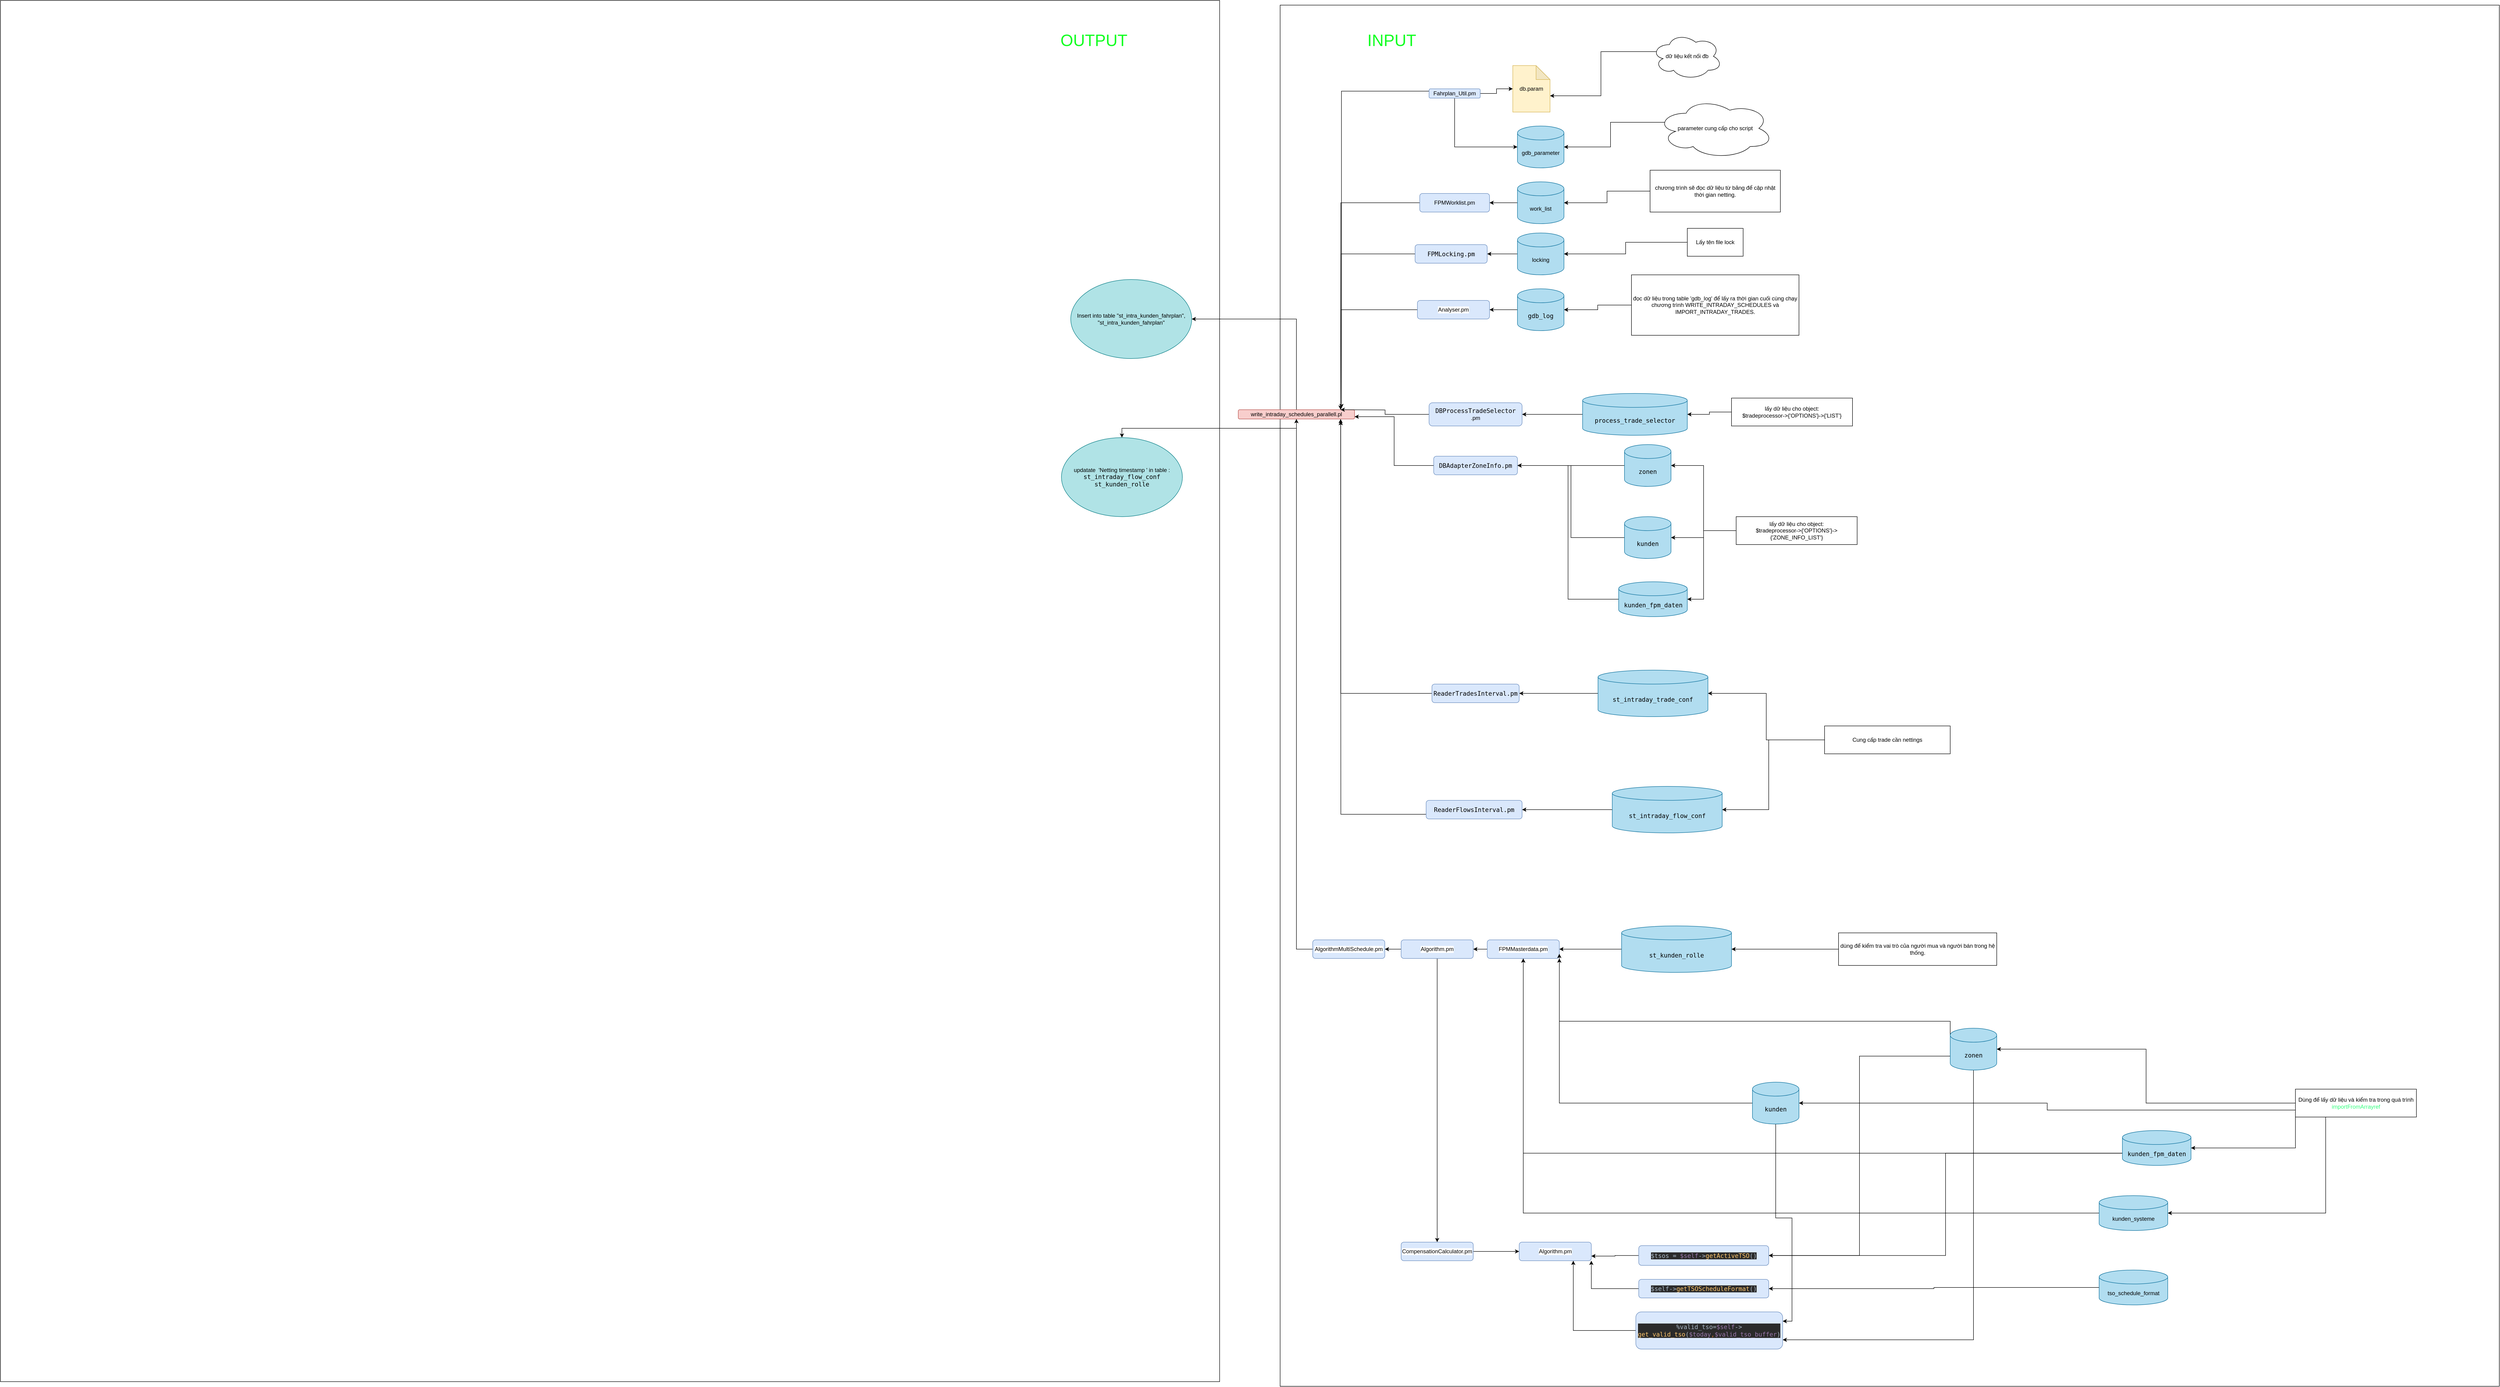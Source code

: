 <mxfile version="21.6.1" type="github">
  <diagram name="Page-1" id="zQvrsa_LNWWRSQABn7Fb">
    <mxGraphModel dx="6168" dy="1492" grid="1" gridSize="10" guides="1" tooltips="1" connect="1" arrows="1" fold="1" page="1" pageScale="1" pageWidth="3300" pageHeight="4681" math="0" shadow="0">
      <root>
        <mxCell id="0" />
        <mxCell id="1" parent="0" />
        <mxCell id="_9pvVLFJd0tGa-DbQn_L-147" value="" style="rounded=0;whiteSpace=wrap;html=1;" vertex="1" parent="1">
          <mxGeometry x="-2660" width="2620" height="2970" as="geometry" />
        </mxCell>
        <mxCell id="_9pvVLFJd0tGa-DbQn_L-145" value="" style="rounded=0;whiteSpace=wrap;html=1;" vertex="1" parent="1">
          <mxGeometry x="90" y="10" width="2620" height="2970" as="geometry" />
        </mxCell>
        <mxCell id="_9pvVLFJd0tGa-DbQn_L-70" style="edgeStyle=orthogonalEdgeStyle;rounded=0;orthogonalLoop=1;jettySize=auto;html=1;exitX=0.5;exitY=1;exitDx=0;exitDy=0;" edge="1" parent="1" source="_9pvVLFJd0tGa-DbQn_L-1" target="_9pvVLFJd0tGa-DbQn_L-71">
          <mxGeometry relative="1" as="geometry">
            <mxPoint x="-120" y="960" as="targetPoint" />
          </mxGeometry>
        </mxCell>
        <mxCell id="_9pvVLFJd0tGa-DbQn_L-150" style="edgeStyle=orthogonalEdgeStyle;rounded=0;orthogonalLoop=1;jettySize=auto;html=1;exitX=0.5;exitY=0;exitDx=0;exitDy=0;entryX=1;entryY=0.5;entryDx=0;entryDy=0;" edge="1" parent="1" source="_9pvVLFJd0tGa-DbQn_L-1" target="_9pvVLFJd0tGa-DbQn_L-149">
          <mxGeometry relative="1" as="geometry" />
        </mxCell>
        <mxCell id="_9pvVLFJd0tGa-DbQn_L-1" value="write_intraday_schedules_parallell.pl&lt;style type=&quot;text/css&quot;&gt;p, li { white-space: pre-wrap; }&lt;/style&gt;" style="rounded=1;whiteSpace=wrap;html=1;align=center;verticalAlign=middle;labelBackgroundColor=none;labelBorderColor=none;fillColor=#f8cecc;strokeColor=#b85450;" vertex="1" parent="1">
          <mxGeometry y="880" width="250" height="20" as="geometry" />
        </mxCell>
        <mxCell id="_9pvVLFJd0tGa-DbQn_L-6" style="edgeStyle=orthogonalEdgeStyle;rounded=0;orthogonalLoop=1;jettySize=auto;html=1;exitX=1;exitY=0.5;exitDx=0;exitDy=0;entryX=0;entryY=0.5;entryDx=0;entryDy=0;entryPerimeter=0;" edge="1" parent="1" source="_9pvVLFJd0tGa-DbQn_L-2" target="_9pvVLFJd0tGa-DbQn_L-5">
          <mxGeometry relative="1" as="geometry" />
        </mxCell>
        <mxCell id="_9pvVLFJd0tGa-DbQn_L-8" style="edgeStyle=orthogonalEdgeStyle;rounded=0;orthogonalLoop=1;jettySize=auto;html=1;exitX=0.5;exitY=1;exitDx=0;exitDy=0;entryX=0;entryY=0.5;entryDx=0;entryDy=0;entryPerimeter=0;" edge="1" parent="1" source="_9pvVLFJd0tGa-DbQn_L-2" target="_9pvVLFJd0tGa-DbQn_L-7">
          <mxGeometry relative="1" as="geometry" />
        </mxCell>
        <mxCell id="_9pvVLFJd0tGa-DbQn_L-51" style="edgeStyle=orthogonalEdgeStyle;rounded=0;orthogonalLoop=1;jettySize=auto;html=1;exitX=0;exitY=0.25;exitDx=0;exitDy=0;entryX=0.887;entryY=-0.169;entryDx=0;entryDy=0;entryPerimeter=0;" edge="1" parent="1" source="_9pvVLFJd0tGa-DbQn_L-2" target="_9pvVLFJd0tGa-DbQn_L-1">
          <mxGeometry relative="1" as="geometry" />
        </mxCell>
        <mxCell id="_9pvVLFJd0tGa-DbQn_L-2" value="Fahrplan_Util.pm&lt;style type=&quot;text/css&quot;&gt;p, li { white-space: pre-wrap; }&lt;/style&gt;" style="rounded=1;whiteSpace=wrap;html=1;fillColor=#dae8fc;strokeColor=#6c8ebf;" vertex="1" parent="1">
          <mxGeometry x="410" y="190" width="110" height="20" as="geometry" />
        </mxCell>
        <mxCell id="_9pvVLFJd0tGa-DbQn_L-5" value="db.param" style="shape=note;whiteSpace=wrap;html=1;backgroundOutline=1;darkOpacity=0.05;fillColor=#fff2cc;strokeColor=#d6b656;" vertex="1" parent="1">
          <mxGeometry x="590" y="140" width="80" height="100" as="geometry" />
        </mxCell>
        <mxCell id="_9pvVLFJd0tGa-DbQn_L-7" value="gdb_parameter" style="shape=cylinder3;whiteSpace=wrap;html=1;boundedLbl=1;backgroundOutline=1;size=15;fillColor=#b1ddf0;strokeColor=#10739e;" vertex="1" parent="1">
          <mxGeometry x="600" y="270" width="100" height="90" as="geometry" />
        </mxCell>
        <mxCell id="_9pvVLFJd0tGa-DbQn_L-52" style="edgeStyle=orthogonalEdgeStyle;rounded=0;orthogonalLoop=1;jettySize=auto;html=1;exitX=0;exitY=0.5;exitDx=0;exitDy=0;" edge="1" parent="1" source="_9pvVLFJd0tGa-DbQn_L-9">
          <mxGeometry relative="1" as="geometry">
            <mxPoint x="220" y="880" as="targetPoint" />
          </mxGeometry>
        </mxCell>
        <mxCell id="_9pvVLFJd0tGa-DbQn_L-9" value="FPMWorklist.pm&lt;style type=&quot;text/css&quot;&gt;p, li { white-space: pre-wrap; }&lt;/style&gt;" style="rounded=1;whiteSpace=wrap;html=1;fillColor=#dae8fc;strokeColor=#6c8ebf;" vertex="1" parent="1">
          <mxGeometry x="390" y="415" width="150" height="40" as="geometry" />
        </mxCell>
        <mxCell id="_9pvVLFJd0tGa-DbQn_L-60" style="edgeStyle=orthogonalEdgeStyle;rounded=0;orthogonalLoop=1;jettySize=auto;html=1;exitX=0;exitY=0.5;exitDx=0;exitDy=0;exitPerimeter=0;entryX=1;entryY=0.5;entryDx=0;entryDy=0;" edge="1" parent="1" source="_9pvVLFJd0tGa-DbQn_L-10" target="_9pvVLFJd0tGa-DbQn_L-9">
          <mxGeometry relative="1" as="geometry" />
        </mxCell>
        <mxCell id="_9pvVLFJd0tGa-DbQn_L-10" value="work_list" style="shape=cylinder3;whiteSpace=wrap;html=1;boundedLbl=1;backgroundOutline=1;size=15;fillColor=#b1ddf0;strokeColor=#10739e;" vertex="1" parent="1">
          <mxGeometry x="600" y="390" width="100" height="90" as="geometry" />
        </mxCell>
        <mxCell id="_9pvVLFJd0tGa-DbQn_L-53" style="edgeStyle=orthogonalEdgeStyle;rounded=0;orthogonalLoop=1;jettySize=auto;html=1;exitX=0;exitY=0.5;exitDx=0;exitDy=0;" edge="1" parent="1" source="_9pvVLFJd0tGa-DbQn_L-13">
          <mxGeometry relative="1" as="geometry">
            <mxPoint x="220" y="880" as="targetPoint" />
          </mxGeometry>
        </mxCell>
        <mxCell id="_9pvVLFJd0tGa-DbQn_L-13" value="&lt;div style=&quot;font-family: &amp;quot;JetBrains Mono&amp;quot;, monospace; font-size: 9.8pt;&quot;&gt;FPMLocking.pm&lt;/div&gt;" style="rounded=1;whiteSpace=wrap;html=1;fillColor=#dae8fc;strokeColor=#6c8ebf;fontColor=default;labelBackgroundColor=none;" vertex="1" parent="1">
          <mxGeometry x="380" y="525" width="155" height="40" as="geometry" />
        </mxCell>
        <mxCell id="_9pvVLFJd0tGa-DbQn_L-61" style="edgeStyle=orthogonalEdgeStyle;rounded=0;orthogonalLoop=1;jettySize=auto;html=1;exitX=0;exitY=0.5;exitDx=0;exitDy=0;exitPerimeter=0;entryX=1;entryY=0.5;entryDx=0;entryDy=0;" edge="1" parent="1" source="_9pvVLFJd0tGa-DbQn_L-14" target="_9pvVLFJd0tGa-DbQn_L-13">
          <mxGeometry relative="1" as="geometry" />
        </mxCell>
        <mxCell id="_9pvVLFJd0tGa-DbQn_L-14" value="locking" style="shape=cylinder3;whiteSpace=wrap;html=1;boundedLbl=1;backgroundOutline=1;size=15;fillColor=#b1ddf0;strokeColor=#10739e;" vertex="1" parent="1">
          <mxGeometry x="600" y="500" width="100" height="90" as="geometry" />
        </mxCell>
        <mxCell id="_9pvVLFJd0tGa-DbQn_L-54" style="edgeStyle=orthogonalEdgeStyle;rounded=0;orthogonalLoop=1;jettySize=auto;html=1;exitX=0;exitY=0.5;exitDx=0;exitDy=0;" edge="1" parent="1" source="_9pvVLFJd0tGa-DbQn_L-17">
          <mxGeometry relative="1" as="geometry">
            <mxPoint x="220" y="880" as="targetPoint" />
          </mxGeometry>
        </mxCell>
        <mxCell id="_9pvVLFJd0tGa-DbQn_L-17" value="Analyser.pm" style="rounded=1;whiteSpace=wrap;html=1;fillColor=#dae8fc;strokeColor=#6c8ebf;fontColor=default;labelBackgroundColor=default;" vertex="1" parent="1">
          <mxGeometry x="385" y="645" width="155" height="40" as="geometry" />
        </mxCell>
        <mxCell id="_9pvVLFJd0tGa-DbQn_L-62" style="edgeStyle=orthogonalEdgeStyle;rounded=0;orthogonalLoop=1;jettySize=auto;html=1;exitX=0;exitY=0.5;exitDx=0;exitDy=0;exitPerimeter=0;entryX=1;entryY=0.5;entryDx=0;entryDy=0;" edge="1" parent="1" source="_9pvVLFJd0tGa-DbQn_L-18" target="_9pvVLFJd0tGa-DbQn_L-17">
          <mxGeometry relative="1" as="geometry" />
        </mxCell>
        <mxCell id="_9pvVLFJd0tGa-DbQn_L-18" value="&lt;div style=&quot;font-family: &amp;quot;JetBrains Mono&amp;quot;, monospace; font-size: 9.8pt;&quot;&gt;gdb_log&lt;/div&gt;" style="shape=cylinder3;whiteSpace=wrap;html=1;boundedLbl=1;backgroundOutline=1;size=15;fillColor=#b1ddf0;strokeColor=#10739e;labelBackgroundColor=none;fontColor=default;" vertex="1" parent="1">
          <mxGeometry x="600" y="620" width="100" height="90" as="geometry" />
        </mxCell>
        <mxCell id="_9pvVLFJd0tGa-DbQn_L-55" style="edgeStyle=orthogonalEdgeStyle;rounded=0;orthogonalLoop=1;jettySize=auto;html=1;exitX=0;exitY=0.5;exitDx=0;exitDy=0;" edge="1" parent="1" source="_9pvVLFJd0tGa-DbQn_L-21">
          <mxGeometry relative="1" as="geometry">
            <mxPoint x="220" y="880" as="targetPoint" />
          </mxGeometry>
        </mxCell>
        <mxCell id="_9pvVLFJd0tGa-DbQn_L-21" value="&lt;div style=&quot;font-family: &amp;quot;JetBrains Mono&amp;quot;, monospace; font-size: 9.8pt;&quot;&gt;DBProcessTradeSelector&lt;/div&gt;.pm" style="rounded=1;whiteSpace=wrap;html=1;fillColor=#dae8fc;strokeColor=#6c8ebf;fontColor=default;labelBackgroundColor=none;" vertex="1" parent="1">
          <mxGeometry x="410" y="865" width="200" height="50" as="geometry" />
        </mxCell>
        <mxCell id="_9pvVLFJd0tGa-DbQn_L-56" style="edgeStyle=orthogonalEdgeStyle;rounded=0;orthogonalLoop=1;jettySize=auto;html=1;exitX=0;exitY=0.5;exitDx=0;exitDy=0;entryX=1;entryY=0.75;entryDx=0;entryDy=0;" edge="1" parent="1" source="_9pvVLFJd0tGa-DbQn_L-22" target="_9pvVLFJd0tGa-DbQn_L-1">
          <mxGeometry relative="1" as="geometry" />
        </mxCell>
        <mxCell id="_9pvVLFJd0tGa-DbQn_L-22" value="&lt;div style=&quot;font-family: &amp;quot;JetBrains Mono&amp;quot;, monospace; font-size: 9.8pt;&quot;&gt;DBAdapterZoneInfo.pm&lt;/div&gt;" style="rounded=1;whiteSpace=wrap;html=1;fillColor=#dae8fc;strokeColor=#6c8ebf;fontColor=default;labelBackgroundColor=none;" vertex="1" parent="1">
          <mxGeometry x="420" y="980" width="180" height="40" as="geometry" />
        </mxCell>
        <mxCell id="_9pvVLFJd0tGa-DbQn_L-57" style="edgeStyle=orthogonalEdgeStyle;rounded=0;orthogonalLoop=1;jettySize=auto;html=1;exitX=0;exitY=0.5;exitDx=0;exitDy=0;entryX=0.881;entryY=1.215;entryDx=0;entryDy=0;entryPerimeter=0;" edge="1" parent="1" source="_9pvVLFJd0tGa-DbQn_L-23" target="_9pvVLFJd0tGa-DbQn_L-1">
          <mxGeometry relative="1" as="geometry" />
        </mxCell>
        <mxCell id="_9pvVLFJd0tGa-DbQn_L-23" value="&lt;div style=&quot;font-family: &amp;quot;JetBrains Mono&amp;quot;, monospace; font-size: 9.8pt;&quot;&gt;ReaderTradesInterval.pm&lt;/div&gt;" style="rounded=1;whiteSpace=wrap;html=1;fillColor=#dae8fc;strokeColor=#6c8ebf;fontColor=default;labelBackgroundColor=none;" vertex="1" parent="1">
          <mxGeometry x="416.25" y="1470" width="187.5" height="40" as="geometry" />
        </mxCell>
        <mxCell id="_9pvVLFJd0tGa-DbQn_L-114" style="edgeStyle=orthogonalEdgeStyle;rounded=0;orthogonalLoop=1;jettySize=auto;html=1;exitX=0;exitY=0.5;exitDx=0;exitDy=0;entryX=1;entryY=0.5;entryDx=0;entryDy=0;" edge="1" parent="1" source="_9pvVLFJd0tGa-DbQn_L-24" target="_9pvVLFJd0tGa-DbQn_L-112">
          <mxGeometry relative="1" as="geometry" />
        </mxCell>
        <mxCell id="_9pvVLFJd0tGa-DbQn_L-24" value="FPMMasterdata.pm" style="rounded=1;whiteSpace=wrap;html=1;fillColor=#dae8fc;strokeColor=#6c8ebf;fontColor=default;labelBackgroundColor=default;" vertex="1" parent="1">
          <mxGeometry x="535" y="2020" width="155" height="40" as="geometry" />
        </mxCell>
        <mxCell id="_9pvVLFJd0tGa-DbQn_L-63" style="edgeStyle=orthogonalEdgeStyle;rounded=0;orthogonalLoop=1;jettySize=auto;html=1;exitX=0;exitY=0.5;exitDx=0;exitDy=0;exitPerimeter=0;" edge="1" parent="1" source="_9pvVLFJd0tGa-DbQn_L-25" target="_9pvVLFJd0tGa-DbQn_L-21">
          <mxGeometry relative="1" as="geometry" />
        </mxCell>
        <mxCell id="_9pvVLFJd0tGa-DbQn_L-25" value="&lt;div style=&quot;font-family: &amp;quot;JetBrains Mono&amp;quot;, monospace; font-size: 9.8pt;&quot;&gt;process_trade_selector&lt;/div&gt;" style="shape=cylinder3;whiteSpace=wrap;html=1;boundedLbl=1;backgroundOutline=1;size=15;fillColor=#b1ddf0;strokeColor=#10739e;labelBackgroundColor=none;fontColor=default;" vertex="1" parent="1">
          <mxGeometry x="740" y="845" width="225" height="90" as="geometry" />
        </mxCell>
        <mxCell id="_9pvVLFJd0tGa-DbQn_L-66" style="edgeStyle=orthogonalEdgeStyle;rounded=0;orthogonalLoop=1;jettySize=auto;html=1;exitX=0;exitY=0.5;exitDx=0;exitDy=0;exitPerimeter=0;entryX=1;entryY=0.5;entryDx=0;entryDy=0;" edge="1" parent="1" source="_9pvVLFJd0tGa-DbQn_L-26" target="_9pvVLFJd0tGa-DbQn_L-22">
          <mxGeometry relative="1" as="geometry" />
        </mxCell>
        <mxCell id="_9pvVLFJd0tGa-DbQn_L-26" value="&lt;div style=&quot;font-family: &amp;quot;JetBrains Mono&amp;quot;, monospace; font-size: 9.8pt;&quot;&gt;kunden_fpm_daten&lt;/div&gt;" style="shape=cylinder3;whiteSpace=wrap;html=1;boundedLbl=1;backgroundOutline=1;size=15;fillColor=#b1ddf0;strokeColor=#10739e;labelBackgroundColor=none;fontColor=default;" vertex="1" parent="1">
          <mxGeometry x="817.5" y="1250" width="147.5" height="75" as="geometry" />
        </mxCell>
        <mxCell id="_9pvVLFJd0tGa-DbQn_L-88" style="edgeStyle=orthogonalEdgeStyle;rounded=0;orthogonalLoop=1;jettySize=auto;html=1;exitX=0;exitY=0.5;exitDx=0;exitDy=0;exitPerimeter=0;entryX=1;entryY=0.5;entryDx=0;entryDy=0;" edge="1" parent="1" source="_9pvVLFJd0tGa-DbQn_L-29" target="_9pvVLFJd0tGa-DbQn_L-22">
          <mxGeometry relative="1" as="geometry" />
        </mxCell>
        <mxCell id="_9pvVLFJd0tGa-DbQn_L-29" value="&lt;div style=&quot;font-family: &amp;quot;JetBrains Mono&amp;quot;, monospace; font-size: 9.8pt;&quot;&gt;kunden&lt;/div&gt;" style="shape=cylinder3;whiteSpace=wrap;html=1;boundedLbl=1;backgroundOutline=1;size=15;fillColor=#b1ddf0;strokeColor=#10739e;labelBackgroundColor=none;fontColor=default;" vertex="1" parent="1">
          <mxGeometry x="830" y="1110" width="100" height="90" as="geometry" />
        </mxCell>
        <mxCell id="_9pvVLFJd0tGa-DbQn_L-64" style="edgeStyle=orthogonalEdgeStyle;rounded=0;orthogonalLoop=1;jettySize=auto;html=1;exitX=0;exitY=0.5;exitDx=0;exitDy=0;exitPerimeter=0;entryX=1;entryY=0.5;entryDx=0;entryDy=0;" edge="1" parent="1" source="_9pvVLFJd0tGa-DbQn_L-30" target="_9pvVLFJd0tGa-DbQn_L-22">
          <mxGeometry relative="1" as="geometry" />
        </mxCell>
        <mxCell id="_9pvVLFJd0tGa-DbQn_L-30" value="&lt;div style=&quot;font-family: &amp;quot;JetBrains Mono&amp;quot;, monospace; font-size: 9.8pt;&quot;&gt;zonen&lt;/div&gt;" style="shape=cylinder3;whiteSpace=wrap;html=1;boundedLbl=1;backgroundOutline=1;size=15;fillColor=#b1ddf0;strokeColor=#10739e;labelBackgroundColor=none;fontColor=default;" vertex="1" parent="1">
          <mxGeometry x="830" y="955" width="100" height="90" as="geometry" />
        </mxCell>
        <mxCell id="_9pvVLFJd0tGa-DbQn_L-67" style="edgeStyle=orthogonalEdgeStyle;rounded=0;orthogonalLoop=1;jettySize=auto;html=1;exitX=0;exitY=0.5;exitDx=0;exitDy=0;exitPerimeter=0;" edge="1" parent="1" source="_9pvVLFJd0tGa-DbQn_L-36" target="_9pvVLFJd0tGa-DbQn_L-23">
          <mxGeometry relative="1" as="geometry" />
        </mxCell>
        <mxCell id="_9pvVLFJd0tGa-DbQn_L-36" value="&lt;div style=&quot;font-family: &amp;quot;JetBrains Mono&amp;quot;, monospace; font-size: 9.8pt;&quot;&gt;st_intraday_trade_conf&lt;/div&gt;" style="shape=cylinder3;whiteSpace=wrap;html=1;boundedLbl=1;backgroundOutline=1;size=15;fillColor=#b1ddf0;strokeColor=#10739e;labelBackgroundColor=none;fontColor=default;" vertex="1" parent="1">
          <mxGeometry x="773.13" y="1440" width="236.25" height="100" as="geometry" />
        </mxCell>
        <mxCell id="_9pvVLFJd0tGa-DbQn_L-58" style="edgeStyle=orthogonalEdgeStyle;rounded=0;orthogonalLoop=1;jettySize=auto;html=1;exitX=0;exitY=0.75;exitDx=0;exitDy=0;" edge="1" parent="1" source="_9pvVLFJd0tGa-DbQn_L-40">
          <mxGeometry relative="1" as="geometry">
            <mxPoint x="220" y="900" as="targetPoint" />
          </mxGeometry>
        </mxCell>
        <mxCell id="_9pvVLFJd0tGa-DbQn_L-40" value="&lt;div style=&quot;font-family: &amp;quot;JetBrains Mono&amp;quot;, monospace; font-size: 9.8pt;&quot;&gt;ReaderFlowsInterval.pm&lt;/div&gt;" style="rounded=1;whiteSpace=wrap;html=1;fillColor=#dae8fc;strokeColor=#6c8ebf;fontColor=default;labelBackgroundColor=none;" vertex="1" parent="1">
          <mxGeometry x="403.75" y="1720" width="206.25" height="40" as="geometry" />
        </mxCell>
        <mxCell id="_9pvVLFJd0tGa-DbQn_L-68" style="edgeStyle=orthogonalEdgeStyle;rounded=0;orthogonalLoop=1;jettySize=auto;html=1;exitX=0;exitY=0.5;exitDx=0;exitDy=0;exitPerimeter=0;" edge="1" parent="1" source="_9pvVLFJd0tGa-DbQn_L-41" target="_9pvVLFJd0tGa-DbQn_L-40">
          <mxGeometry relative="1" as="geometry" />
        </mxCell>
        <mxCell id="_9pvVLFJd0tGa-DbQn_L-41" value="&lt;div style=&quot;font-family: &amp;quot;JetBrains Mono&amp;quot;, monospace; font-size: 9.8pt;&quot;&gt;st_intraday_flow_conf&lt;/div&gt;" style="shape=cylinder3;whiteSpace=wrap;html=1;boundedLbl=1;backgroundOutline=1;size=15;fillColor=#b1ddf0;strokeColor=#10739e;labelBackgroundColor=none;fontColor=default;" vertex="1" parent="1">
          <mxGeometry x="803.75" y="1690" width="236.25" height="100" as="geometry" />
        </mxCell>
        <mxCell id="_9pvVLFJd0tGa-DbQn_L-69" style="edgeStyle=orthogonalEdgeStyle;rounded=0;orthogonalLoop=1;jettySize=auto;html=1;exitX=0;exitY=0.5;exitDx=0;exitDy=0;exitPerimeter=0;entryX=1;entryY=0.5;entryDx=0;entryDy=0;" edge="1" parent="1" source="_9pvVLFJd0tGa-DbQn_L-44" target="_9pvVLFJd0tGa-DbQn_L-24">
          <mxGeometry relative="1" as="geometry" />
        </mxCell>
        <mxCell id="_9pvVLFJd0tGa-DbQn_L-44" value="&lt;div style=&quot;font-family: &amp;quot;JetBrains Mono&amp;quot;, monospace; font-size: 9.8pt;&quot;&gt;st_kunden_rolle&lt;/div&gt;" style="shape=cylinder3;whiteSpace=wrap;html=1;boundedLbl=1;backgroundOutline=1;size=15;fillColor=#b1ddf0;strokeColor=#10739e;labelBackgroundColor=none;fontColor=default;" vertex="1" parent="1">
          <mxGeometry x="823.75" y="1990" width="236.25" height="100" as="geometry" />
        </mxCell>
        <mxCell id="_9pvVLFJd0tGa-DbQn_L-48" style="edgeStyle=orthogonalEdgeStyle;rounded=0;orthogonalLoop=1;jettySize=auto;html=1;exitX=0.07;exitY=0.4;exitDx=0;exitDy=0;exitPerimeter=0;entryX=0;entryY=0;entryDx=80;entryDy=65;entryPerimeter=0;" edge="1" parent="1" source="_9pvVLFJd0tGa-DbQn_L-47" target="_9pvVLFJd0tGa-DbQn_L-5">
          <mxGeometry relative="1" as="geometry" />
        </mxCell>
        <mxCell id="_9pvVLFJd0tGa-DbQn_L-47" value="dữ liệu kết nối đb" style="ellipse;shape=cloud;whiteSpace=wrap;html=1;" vertex="1" parent="1">
          <mxGeometry x="888.75" y="70" width="151.25" height="100" as="geometry" />
        </mxCell>
        <mxCell id="_9pvVLFJd0tGa-DbQn_L-50" style="edgeStyle=orthogonalEdgeStyle;rounded=0;orthogonalLoop=1;jettySize=auto;html=1;exitX=0.07;exitY=0.4;exitDx=0;exitDy=0;exitPerimeter=0;entryX=1;entryY=0.5;entryDx=0;entryDy=0;entryPerimeter=0;" edge="1" parent="1" source="_9pvVLFJd0tGa-DbQn_L-49" target="_9pvVLFJd0tGa-DbQn_L-7">
          <mxGeometry relative="1" as="geometry" />
        </mxCell>
        <mxCell id="_9pvVLFJd0tGa-DbQn_L-49" value="parameter cung cấp cho script" style="ellipse;shape=cloud;whiteSpace=wrap;html=1;" vertex="1" parent="1">
          <mxGeometry x="900" y="210" width="250" height="130" as="geometry" />
        </mxCell>
        <mxCell id="_9pvVLFJd0tGa-DbQn_L-71" value="&lt;div&gt;updatate&amp;nbsp; &#39;Netting timestamp &#39; in table :&lt;/div&gt;&lt;div&gt;&lt;div style=&quot;font-family: &amp;quot;JetBrains Mono&amp;quot;, monospace; font-size: 9.8pt;&quot;&gt;st_intraday_flow_conf&lt;/div&gt;&lt;div style=&quot;font-family: &amp;quot;JetBrains Mono&amp;quot;, monospace; font-size: 9.8pt;&quot;&gt;&lt;div style=&quot;font-family: &amp;quot;JetBrains Mono&amp;quot;, monospace; font-size: 9.8pt;&quot;&gt;st_kunden_rolle&lt;/div&gt;&lt;/div&gt;&lt;/div&gt;" style="ellipse;whiteSpace=wrap;html=1;fillColor=#b0e3e6;strokeColor=#0e8088;" vertex="1" parent="1">
          <mxGeometry x="-380" y="940" width="260" height="170" as="geometry" />
        </mxCell>
        <mxCell id="_9pvVLFJd0tGa-DbQn_L-75" value="INPUT" style="text;html=1;strokeColor=none;fillColor=none;align=center;verticalAlign=middle;whiteSpace=wrap;rounded=0;fontSize=35;fontColor=#12FF22;" vertex="1" parent="1">
          <mxGeometry x="190" y="50" width="280" height="70" as="geometry" />
        </mxCell>
        <mxCell id="_9pvVLFJd0tGa-DbQn_L-85" style="edgeStyle=orthogonalEdgeStyle;rounded=0;orthogonalLoop=1;jettySize=auto;html=1;exitX=0;exitY=0.5;exitDx=0;exitDy=0;entryX=1;entryY=0.5;entryDx=0;entryDy=0;entryPerimeter=0;" edge="1" parent="1" source="_9pvVLFJd0tGa-DbQn_L-82" target="_9pvVLFJd0tGa-DbQn_L-10">
          <mxGeometry relative="1" as="geometry" />
        </mxCell>
        <mxCell id="_9pvVLFJd0tGa-DbQn_L-82" value="chương trình sẽ đọc dữ liệu từ bảng để cập nhật thời gian netting." style="rounded=0;whiteSpace=wrap;html=1;" vertex="1" parent="1">
          <mxGeometry x="885" y="365" width="280" height="90" as="geometry" />
        </mxCell>
        <mxCell id="_9pvVLFJd0tGa-DbQn_L-86" style="edgeStyle=orthogonalEdgeStyle;rounded=0;orthogonalLoop=1;jettySize=auto;html=1;exitX=0;exitY=0.5;exitDx=0;exitDy=0;entryX=1;entryY=0.5;entryDx=0;entryDy=0;entryPerimeter=0;" edge="1" parent="1" source="_9pvVLFJd0tGa-DbQn_L-83" target="_9pvVLFJd0tGa-DbQn_L-14">
          <mxGeometry relative="1" as="geometry" />
        </mxCell>
        <mxCell id="_9pvVLFJd0tGa-DbQn_L-83" value="Lấy tên file lock" style="rounded=0;whiteSpace=wrap;html=1;" vertex="1" parent="1">
          <mxGeometry x="965" y="490" width="120" height="60" as="geometry" />
        </mxCell>
        <mxCell id="_9pvVLFJd0tGa-DbQn_L-87" style="edgeStyle=orthogonalEdgeStyle;rounded=0;orthogonalLoop=1;jettySize=auto;html=1;exitX=0;exitY=0.5;exitDx=0;exitDy=0;" edge="1" parent="1" source="_9pvVLFJd0tGa-DbQn_L-84" target="_9pvVLFJd0tGa-DbQn_L-18">
          <mxGeometry relative="1" as="geometry" />
        </mxCell>
        <mxCell id="_9pvVLFJd0tGa-DbQn_L-84" value="đọc dữ liệu trong table &#39;gdb_log&#39; để lấy ra thời gian cuối cùng chạy &lt;br/&gt;chương trình WRITE_INTRADAY_SCHEDULES và IMPORT_INTRADAY_TRADES." style="rounded=0;whiteSpace=wrap;html=1;" vertex="1" parent="1">
          <mxGeometry x="845" y="590" width="360" height="130" as="geometry" />
        </mxCell>
        <mxCell id="_9pvVLFJd0tGa-DbQn_L-92" style="edgeStyle=orthogonalEdgeStyle;rounded=0;orthogonalLoop=1;jettySize=auto;html=1;exitX=0;exitY=0.5;exitDx=0;exitDy=0;entryX=1;entryY=0.5;entryDx=0;entryDy=0;entryPerimeter=0;" edge="1" parent="1" source="_9pvVLFJd0tGa-DbQn_L-90" target="_9pvVLFJd0tGa-DbQn_L-25">
          <mxGeometry relative="1" as="geometry" />
        </mxCell>
        <mxCell id="_9pvVLFJd0tGa-DbQn_L-90" value="&lt;div&gt;lấy dữ liệu cho object:&lt;/div&gt;&lt;div&gt;$tradeprocessor-&amp;gt;{&#39;OPTIONS&#39;}-&amp;gt;{&#39;LIST&#39;}&lt;br&gt; &lt;/div&gt;" style="rounded=0;whiteSpace=wrap;html=1;" vertex="1" parent="1">
          <mxGeometry x="1060" y="855" width="260" height="60" as="geometry" />
        </mxCell>
        <mxCell id="_9pvVLFJd0tGa-DbQn_L-93" style="edgeStyle=orthogonalEdgeStyle;rounded=0;orthogonalLoop=1;jettySize=auto;html=1;exitX=0;exitY=0.5;exitDx=0;exitDy=0;entryX=1;entryY=0.5;entryDx=0;entryDy=0;entryPerimeter=0;" edge="1" parent="1" source="_9pvVLFJd0tGa-DbQn_L-91" target="_9pvVLFJd0tGa-DbQn_L-30">
          <mxGeometry relative="1" as="geometry" />
        </mxCell>
        <mxCell id="_9pvVLFJd0tGa-DbQn_L-94" style="edgeStyle=orthogonalEdgeStyle;rounded=0;orthogonalLoop=1;jettySize=auto;html=1;exitX=0;exitY=0.5;exitDx=0;exitDy=0;entryX=1;entryY=0.5;entryDx=0;entryDy=0;entryPerimeter=0;" edge="1" parent="1" source="_9pvVLFJd0tGa-DbQn_L-91" target="_9pvVLFJd0tGa-DbQn_L-29">
          <mxGeometry relative="1" as="geometry" />
        </mxCell>
        <mxCell id="_9pvVLFJd0tGa-DbQn_L-95" style="edgeStyle=orthogonalEdgeStyle;rounded=0;orthogonalLoop=1;jettySize=auto;html=1;exitX=0;exitY=0.5;exitDx=0;exitDy=0;entryX=1;entryY=0.5;entryDx=0;entryDy=0;entryPerimeter=0;" edge="1" parent="1" source="_9pvVLFJd0tGa-DbQn_L-91" target="_9pvVLFJd0tGa-DbQn_L-26">
          <mxGeometry relative="1" as="geometry">
            <Array as="points">
              <mxPoint x="1000" y="1140" />
              <mxPoint x="1000" y="1288" />
            </Array>
          </mxGeometry>
        </mxCell>
        <mxCell id="_9pvVLFJd0tGa-DbQn_L-91" value="&lt;div&gt;lấy dữ liệu cho object:&lt;/div&gt;&lt;div&gt;$tradeprocessor-&amp;gt;{&#39;OPTIONS&#39;}-&amp;gt;{&#39;ZONE_INFO_LIST&#39;}&lt;br&gt; &lt;/div&gt;" style="rounded=0;whiteSpace=wrap;html=1;" vertex="1" parent="1">
          <mxGeometry x="1070" y="1110" width="260" height="60" as="geometry" />
        </mxCell>
        <mxCell id="_9pvVLFJd0tGa-DbQn_L-103" style="edgeStyle=orthogonalEdgeStyle;rounded=0;orthogonalLoop=1;jettySize=auto;html=1;exitX=0;exitY=0.5;exitDx=0;exitDy=0;exitPerimeter=0;entryX=1;entryY=0.75;entryDx=0;entryDy=0;" edge="1" parent="1" source="_9pvVLFJd0tGa-DbQn_L-98" target="_9pvVLFJd0tGa-DbQn_L-24">
          <mxGeometry relative="1" as="geometry">
            <Array as="points">
              <mxPoint x="690" y="2195" />
            </Array>
          </mxGeometry>
        </mxCell>
        <mxCell id="_9pvVLFJd0tGa-DbQn_L-135" style="edgeStyle=orthogonalEdgeStyle;rounded=0;orthogonalLoop=1;jettySize=auto;html=1;exitX=0;exitY=0;exitDx=0;exitDy=60;exitPerimeter=0;entryX=1;entryY=0.5;entryDx=0;entryDy=0;fontColor=#66FFB3;" edge="1" parent="1" source="_9pvVLFJd0tGa-DbQn_L-98" target="_9pvVLFJd0tGa-DbQn_L-132">
          <mxGeometry relative="1" as="geometry" />
        </mxCell>
        <mxCell id="_9pvVLFJd0tGa-DbQn_L-144" style="edgeStyle=orthogonalEdgeStyle;rounded=0;orthogonalLoop=1;jettySize=auto;html=1;exitX=0.5;exitY=1;exitDx=0;exitDy=0;exitPerimeter=0;entryX=1;entryY=0.75;entryDx=0;entryDy=0;" edge="1" parent="1" source="_9pvVLFJd0tGa-DbQn_L-98" target="_9pvVLFJd0tGa-DbQn_L-134">
          <mxGeometry relative="1" as="geometry" />
        </mxCell>
        <mxCell id="_9pvVLFJd0tGa-DbQn_L-98" value="&lt;div style=&quot;font-family: &amp;quot;JetBrains Mono&amp;quot;, monospace; font-size: 9.8pt;&quot;&gt;zonen&lt;/div&gt;" style="shape=cylinder3;whiteSpace=wrap;html=1;boundedLbl=1;backgroundOutline=1;size=15;fillColor=#b1ddf0;strokeColor=#10739e;labelBackgroundColor=none;fontColor=default;" vertex="1" parent="1">
          <mxGeometry x="1530" y="2210" width="100" height="90" as="geometry" />
        </mxCell>
        <mxCell id="_9pvVLFJd0tGa-DbQn_L-104" style="edgeStyle=orthogonalEdgeStyle;rounded=0;orthogonalLoop=1;jettySize=auto;html=1;exitX=0;exitY=0.5;exitDx=0;exitDy=0;exitPerimeter=0;entryX=1;entryY=1;entryDx=0;entryDy=0;" edge="1" parent="1" source="_9pvVLFJd0tGa-DbQn_L-99" target="_9pvVLFJd0tGa-DbQn_L-24">
          <mxGeometry relative="1" as="geometry" />
        </mxCell>
        <mxCell id="_9pvVLFJd0tGa-DbQn_L-143" style="edgeStyle=orthogonalEdgeStyle;rounded=0;orthogonalLoop=1;jettySize=auto;html=1;exitX=0.5;exitY=1;exitDx=0;exitDy=0;exitPerimeter=0;entryX=1;entryY=0.25;entryDx=0;entryDy=0;" edge="1" parent="1" source="_9pvVLFJd0tGa-DbQn_L-99" target="_9pvVLFJd0tGa-DbQn_L-134">
          <mxGeometry relative="1" as="geometry" />
        </mxCell>
        <mxCell id="_9pvVLFJd0tGa-DbQn_L-99" value="&lt;div style=&quot;font-family: &amp;quot;JetBrains Mono&amp;quot;, monospace; font-size: 9.8pt;&quot;&gt;kunden&lt;/div&gt;" style="shape=cylinder3;whiteSpace=wrap;html=1;boundedLbl=1;backgroundOutline=1;size=15;fillColor=#b1ddf0;strokeColor=#10739e;labelBackgroundColor=none;fontColor=default;" vertex="1" parent="1">
          <mxGeometry x="1105" y="2326" width="100" height="90" as="geometry" />
        </mxCell>
        <mxCell id="_9pvVLFJd0tGa-DbQn_L-105" style="edgeStyle=orthogonalEdgeStyle;rounded=0;orthogonalLoop=1;jettySize=auto;html=1;exitX=0;exitY=0;exitDx=0;exitDy=48.75;exitPerimeter=0;" edge="1" parent="1" source="_9pvVLFJd0tGa-DbQn_L-100" target="_9pvVLFJd0tGa-DbQn_L-24">
          <mxGeometry relative="1" as="geometry" />
        </mxCell>
        <mxCell id="_9pvVLFJd0tGa-DbQn_L-142" style="edgeStyle=orthogonalEdgeStyle;rounded=0;orthogonalLoop=1;jettySize=auto;html=1;exitX=0;exitY=0;exitDx=0;exitDy=48.75;exitPerimeter=0;entryX=1;entryY=0.5;entryDx=0;entryDy=0;fontColor=#12FF22;" edge="1" parent="1" source="_9pvVLFJd0tGa-DbQn_L-100" target="_9pvVLFJd0tGa-DbQn_L-132">
          <mxGeometry relative="1" as="geometry" />
        </mxCell>
        <mxCell id="_9pvVLFJd0tGa-DbQn_L-100" value="&lt;div style=&quot;font-family: &amp;quot;JetBrains Mono&amp;quot;, monospace; font-size: 9.8pt;&quot;&gt;kunden_fpm_daten&lt;/div&gt;" style="shape=cylinder3;whiteSpace=wrap;html=1;boundedLbl=1;backgroundOutline=1;size=15;fillColor=#b1ddf0;strokeColor=#10739e;labelBackgroundColor=none;fontColor=default;" vertex="1" parent="1">
          <mxGeometry x="1900" y="2430" width="147.5" height="75" as="geometry" />
        </mxCell>
        <mxCell id="_9pvVLFJd0tGa-DbQn_L-106" style="edgeStyle=orthogonalEdgeStyle;rounded=0;orthogonalLoop=1;jettySize=auto;html=1;exitX=0;exitY=0.5;exitDx=0;exitDy=0;exitPerimeter=0;" edge="1" parent="1" source="_9pvVLFJd0tGa-DbQn_L-101" target="_9pvVLFJd0tGa-DbQn_L-24">
          <mxGeometry relative="1" as="geometry" />
        </mxCell>
        <mxCell id="_9pvVLFJd0tGa-DbQn_L-101" value="kunden_systeme" style="shape=cylinder3;whiteSpace=wrap;html=1;boundedLbl=1;backgroundOutline=1;size=15;fillColor=#b1ddf0;strokeColor=#10739e;labelBackgroundColor=none;fontColor=default;" vertex="1" parent="1">
          <mxGeometry x="1850" y="2570" width="147.5" height="75" as="geometry" />
        </mxCell>
        <mxCell id="_9pvVLFJd0tGa-DbQn_L-108" style="edgeStyle=orthogonalEdgeStyle;rounded=0;orthogonalLoop=1;jettySize=auto;html=1;exitX=0;exitY=0.5;exitDx=0;exitDy=0;entryX=1;entryY=0.5;entryDx=0;entryDy=0;entryPerimeter=0;" edge="1" parent="1" source="_9pvVLFJd0tGa-DbQn_L-107" target="_9pvVLFJd0tGa-DbQn_L-98">
          <mxGeometry relative="1" as="geometry" />
        </mxCell>
        <mxCell id="_9pvVLFJd0tGa-DbQn_L-109" style="edgeStyle=orthogonalEdgeStyle;rounded=0;orthogonalLoop=1;jettySize=auto;html=1;exitX=0;exitY=0.75;exitDx=0;exitDy=0;entryX=1;entryY=0.5;entryDx=0;entryDy=0;entryPerimeter=0;" edge="1" parent="1" source="_9pvVLFJd0tGa-DbQn_L-107" target="_9pvVLFJd0tGa-DbQn_L-99">
          <mxGeometry relative="1" as="geometry" />
        </mxCell>
        <mxCell id="_9pvVLFJd0tGa-DbQn_L-110" style="edgeStyle=orthogonalEdgeStyle;rounded=0;orthogonalLoop=1;jettySize=auto;html=1;exitX=0;exitY=1;exitDx=0;exitDy=0;entryX=1;entryY=0.5;entryDx=0;entryDy=0;entryPerimeter=0;" edge="1" parent="1" source="_9pvVLFJd0tGa-DbQn_L-107" target="_9pvVLFJd0tGa-DbQn_L-100">
          <mxGeometry relative="1" as="geometry" />
        </mxCell>
        <mxCell id="_9pvVLFJd0tGa-DbQn_L-111" style="edgeStyle=orthogonalEdgeStyle;rounded=0;orthogonalLoop=1;jettySize=auto;html=1;exitX=0.25;exitY=1;exitDx=0;exitDy=0;entryX=1;entryY=0.5;entryDx=0;entryDy=0;entryPerimeter=0;" edge="1" parent="1" source="_9pvVLFJd0tGa-DbQn_L-107" target="_9pvVLFJd0tGa-DbQn_L-101">
          <mxGeometry relative="1" as="geometry" />
        </mxCell>
        <mxCell id="_9pvVLFJd0tGa-DbQn_L-107" value="&lt;div&gt;Dùng để lấy dữ liệu và kiểm tra trong quá trình&lt;/div&gt;&lt;div&gt;&lt;font color=&quot;#33FF7E&quot;&gt;importFromArrayref&lt;/font&gt;&lt;br&gt; &lt;/div&gt;" style="rounded=0;whiteSpace=wrap;html=1;" vertex="1" parent="1">
          <mxGeometry x="2271.87" y="2341" width="260" height="60" as="geometry" />
        </mxCell>
        <mxCell id="_9pvVLFJd0tGa-DbQn_L-115" style="edgeStyle=orthogonalEdgeStyle;rounded=0;orthogonalLoop=1;jettySize=auto;html=1;exitX=0;exitY=0.5;exitDx=0;exitDy=0;entryX=1;entryY=0.5;entryDx=0;entryDy=0;" edge="1" parent="1" source="_9pvVLFJd0tGa-DbQn_L-112" target="_9pvVLFJd0tGa-DbQn_L-113">
          <mxGeometry relative="1" as="geometry" />
        </mxCell>
        <mxCell id="_9pvVLFJd0tGa-DbQn_L-126" style="edgeStyle=orthogonalEdgeStyle;rounded=0;orthogonalLoop=1;jettySize=auto;html=1;exitX=0.5;exitY=1;exitDx=0;exitDy=0;entryX=0.5;entryY=0;entryDx=0;entryDy=0;" edge="1" parent="1" source="_9pvVLFJd0tGa-DbQn_L-112" target="_9pvVLFJd0tGa-DbQn_L-123">
          <mxGeometry relative="1" as="geometry" />
        </mxCell>
        <mxCell id="_9pvVLFJd0tGa-DbQn_L-112" value="Algorithm.pm" style="rounded=1;whiteSpace=wrap;html=1;fillColor=#dae8fc;strokeColor=#6c8ebf;fontColor=default;labelBackgroundColor=default;" vertex="1" parent="1">
          <mxGeometry x="350" y="2020" width="155" height="40" as="geometry" />
        </mxCell>
        <mxCell id="_9pvVLFJd0tGa-DbQn_L-116" style="edgeStyle=orthogonalEdgeStyle;rounded=0;orthogonalLoop=1;jettySize=auto;html=1;exitX=0;exitY=0.5;exitDx=0;exitDy=0;" edge="1" parent="1" source="_9pvVLFJd0tGa-DbQn_L-113" target="_9pvVLFJd0tGa-DbQn_L-1">
          <mxGeometry relative="1" as="geometry" />
        </mxCell>
        <mxCell id="_9pvVLFJd0tGa-DbQn_L-113" value="AlgorithmMultiSchedule.pm" style="rounded=1;whiteSpace=wrap;html=1;fillColor=#dae8fc;strokeColor=#6c8ebf;fontColor=default;labelBackgroundColor=default;" vertex="1" parent="1">
          <mxGeometry x="160" y="2020" width="155" height="40" as="geometry" />
        </mxCell>
        <mxCell id="_9pvVLFJd0tGa-DbQn_L-119" style="edgeStyle=orthogonalEdgeStyle;rounded=0;orthogonalLoop=1;jettySize=auto;html=1;exitX=0;exitY=0.5;exitDx=0;exitDy=0;entryX=1;entryY=0.5;entryDx=0;entryDy=0;entryPerimeter=0;" edge="1" parent="1" source="_9pvVLFJd0tGa-DbQn_L-117" target="_9pvVLFJd0tGa-DbQn_L-36">
          <mxGeometry relative="1" as="geometry">
            <mxPoint x="1060" y="1610" as="targetPoint" />
          </mxGeometry>
        </mxCell>
        <mxCell id="_9pvVLFJd0tGa-DbQn_L-120" style="edgeStyle=orthogonalEdgeStyle;rounded=0;orthogonalLoop=1;jettySize=auto;html=1;exitX=0;exitY=0.5;exitDx=0;exitDy=0;entryX=1;entryY=0.5;entryDx=0;entryDy=0;entryPerimeter=0;" edge="1" parent="1" source="_9pvVLFJd0tGa-DbQn_L-117" target="_9pvVLFJd0tGa-DbQn_L-41">
          <mxGeometry relative="1" as="geometry">
            <Array as="points">
              <mxPoint x="1140" y="1590" />
              <mxPoint x="1140" y="1740" />
            </Array>
          </mxGeometry>
        </mxCell>
        <mxCell id="_9pvVLFJd0tGa-DbQn_L-117" value="Cung cấp trade cần nettings" style="rounded=0;whiteSpace=wrap;html=1;" vertex="1" parent="1">
          <mxGeometry x="1260" y="1560" width="270" height="60" as="geometry" />
        </mxCell>
        <mxCell id="_9pvVLFJd0tGa-DbQn_L-122" style="edgeStyle=orthogonalEdgeStyle;rounded=0;orthogonalLoop=1;jettySize=auto;html=1;exitX=0;exitY=0.5;exitDx=0;exitDy=0;entryX=1;entryY=0.5;entryDx=0;entryDy=0;entryPerimeter=0;" edge="1" parent="1" source="_9pvVLFJd0tGa-DbQn_L-121" target="_9pvVLFJd0tGa-DbQn_L-44">
          <mxGeometry relative="1" as="geometry" />
        </mxCell>
        <mxCell id="_9pvVLFJd0tGa-DbQn_L-121" value="dùng để kiểm tra vai trò của người mua và người bán trong hệ thống." style="rounded=0;whiteSpace=wrap;html=1;" vertex="1" parent="1">
          <mxGeometry x="1290" y="2005" width="340" height="70" as="geometry" />
        </mxCell>
        <mxCell id="_9pvVLFJd0tGa-DbQn_L-125" style="edgeStyle=orthogonalEdgeStyle;rounded=0;orthogonalLoop=1;jettySize=auto;html=1;exitX=1;exitY=0.5;exitDx=0;exitDy=0;entryX=0;entryY=0.5;entryDx=0;entryDy=0;" edge="1" parent="1" source="_9pvVLFJd0tGa-DbQn_L-123" target="_9pvVLFJd0tGa-DbQn_L-124">
          <mxGeometry relative="1" as="geometry" />
        </mxCell>
        <mxCell id="_9pvVLFJd0tGa-DbQn_L-123" value="CompensationCalculator.pm" style="rounded=1;whiteSpace=wrap;html=1;fillColor=#dae8fc;strokeColor=#6c8ebf;fontColor=default;labelBackgroundColor=default;" vertex="1" parent="1">
          <mxGeometry x="350" y="2670" width="155" height="40" as="geometry" />
        </mxCell>
        <mxCell id="_9pvVLFJd0tGa-DbQn_L-124" value="Algorithm.pm" style="rounded=1;whiteSpace=wrap;html=1;fillColor=#dae8fc;strokeColor=#6c8ebf;fontColor=default;labelBackgroundColor=default;" vertex="1" parent="1">
          <mxGeometry x="603.75" y="2670" width="155" height="40" as="geometry" />
        </mxCell>
        <mxCell id="_9pvVLFJd0tGa-DbQn_L-140" style="edgeStyle=orthogonalEdgeStyle;rounded=0;orthogonalLoop=1;jettySize=auto;html=1;exitX=0;exitY=0.5;exitDx=0;exitDy=0;exitPerimeter=0;entryX=1;entryY=0.5;entryDx=0;entryDy=0;" edge="1" parent="1" source="_9pvVLFJd0tGa-DbQn_L-127" target="_9pvVLFJd0tGa-DbQn_L-133">
          <mxGeometry relative="1" as="geometry" />
        </mxCell>
        <mxCell id="_9pvVLFJd0tGa-DbQn_L-127" value="tso_schedule_format" style="shape=cylinder3;whiteSpace=wrap;html=1;boundedLbl=1;backgroundOutline=1;size=15;fillColor=#b1ddf0;strokeColor=#10739e;labelBackgroundColor=none;fontColor=default;" vertex="1" parent="1">
          <mxGeometry x="1850" y="2730" width="147.5" height="75" as="geometry" />
        </mxCell>
        <mxCell id="_9pvVLFJd0tGa-DbQn_L-137" style="edgeStyle=orthogonalEdgeStyle;rounded=0;orthogonalLoop=1;jettySize=auto;html=1;exitX=0;exitY=0.5;exitDx=0;exitDy=0;entryX=1;entryY=0.75;entryDx=0;entryDy=0;" edge="1" parent="1" source="_9pvVLFJd0tGa-DbQn_L-132" target="_9pvVLFJd0tGa-DbQn_L-124">
          <mxGeometry relative="1" as="geometry" />
        </mxCell>
        <mxCell id="_9pvVLFJd0tGa-DbQn_L-132" value="&lt;div style=&quot;background-color: rgb(43, 43, 43); color: rgb(169, 183, 198); font-family: &amp;quot;JetBrains Mono&amp;quot;, monospace; font-size: 9.8pt;&quot;&gt;$tsos = &lt;span style=&quot;color:#9876aa;&quot;&gt;$self&lt;/span&gt;-&amp;gt;&lt;span style=&quot;color:#ffc66d;&quot;&gt;getActiveTSO&lt;/span&gt;()&lt;/div&gt;" style="rounded=1;whiteSpace=wrap;html=1;fillColor=#dae8fc;strokeColor=#6c8ebf;fontColor=default;labelBackgroundColor=default;" vertex="1" parent="1">
          <mxGeometry x="860.63" y="2677.5" width="279.37" height="42.5" as="geometry" />
        </mxCell>
        <mxCell id="_9pvVLFJd0tGa-DbQn_L-138" style="edgeStyle=orthogonalEdgeStyle;rounded=0;orthogonalLoop=1;jettySize=auto;html=1;exitX=0;exitY=0.5;exitDx=0;exitDy=0;entryX=1;entryY=1;entryDx=0;entryDy=0;" edge="1" parent="1" source="_9pvVLFJd0tGa-DbQn_L-133" target="_9pvVLFJd0tGa-DbQn_L-124">
          <mxGeometry relative="1" as="geometry" />
        </mxCell>
        <mxCell id="_9pvVLFJd0tGa-DbQn_L-133" value="&lt;div style=&quot;background-color: rgb(43, 43, 43); color: rgb(169, 183, 198); font-family: &amp;quot;JetBrains Mono&amp;quot;, monospace; font-size: 9.8pt;&quot;&gt;$self-&amp;gt;&lt;span style=&quot;color:#ffc66d;&quot;&gt;getTSOScheduleFormat&lt;/span&gt;()&lt;/div&gt;" style="rounded=1;whiteSpace=wrap;html=1;fillColor=#dae8fc;strokeColor=#6c8ebf;fontColor=default;labelBackgroundColor=default;" vertex="1" parent="1">
          <mxGeometry x="860.63" y="2750" width="279.37" height="40" as="geometry" />
        </mxCell>
        <mxCell id="_9pvVLFJd0tGa-DbQn_L-139" style="edgeStyle=orthogonalEdgeStyle;rounded=0;orthogonalLoop=1;jettySize=auto;html=1;exitX=0;exitY=0.5;exitDx=0;exitDy=0;entryX=0.75;entryY=1;entryDx=0;entryDy=0;" edge="1" parent="1" source="_9pvVLFJd0tGa-DbQn_L-134" target="_9pvVLFJd0tGa-DbQn_L-124">
          <mxGeometry relative="1" as="geometry" />
        </mxCell>
        <mxCell id="_9pvVLFJd0tGa-DbQn_L-134" value="&lt;div style=&quot;background-color: rgb(43, 43, 43); color: rgb(169, 183, 198); font-family: &amp;quot;JetBrains Mono&amp;quot;, monospace; font-size: 9.8pt;&quot;&gt; %valid_tso=&lt;span style=&quot;color:#9876aa;&quot;&gt;$self&lt;/span&gt;-&amp;gt;&lt;span style=&quot;color:#ffc66d;&quot;&gt;&lt;br&gt;&lt;/span&gt;&lt;/div&gt;&lt;div style=&quot;background-color: rgb(43, 43, 43); color: rgb(169, 183, 198); font-family: &amp;quot;JetBrains Mono&amp;quot;, monospace; font-size: 9.8pt;&quot;&gt;&lt;span style=&quot;color:#ffc66d;&quot;&gt;get_valid_tso&lt;/span&gt;(&lt;span style=&quot;color:#9876aa;&quot;&gt;$today&lt;/span&gt;&lt;span style=&quot;color:#cc7832;&quot;&gt;,&lt;/span&gt;&lt;span style=&quot;color:#9876aa;&quot;&gt;$valid_tso_buffer&lt;/span&gt;)&lt;/div&gt;" style="rounded=1;whiteSpace=wrap;html=1;fillColor=#dae8fc;strokeColor=#6c8ebf;fontColor=default;labelBackgroundColor=default;" vertex="1" parent="1">
          <mxGeometry x="854.38" y="2820" width="315.62" height="80" as="geometry" />
        </mxCell>
        <mxCell id="_9pvVLFJd0tGa-DbQn_L-148" value="OUTPUT" style="text;html=1;strokeColor=none;fillColor=none;align=center;verticalAlign=middle;whiteSpace=wrap;rounded=0;fontSize=35;fontColor=#12FF22;" vertex="1" parent="1">
          <mxGeometry x="-450" y="50" width="280" height="70" as="geometry" />
        </mxCell>
        <mxCell id="_9pvVLFJd0tGa-DbQn_L-149" value="Insert into table &quot;st_intra_kunden_fahrplan&quot;, &quot;st_intra_kunden_fahrplan&quot;" style="ellipse;whiteSpace=wrap;html=1;labelBackgroundColor=none;fillColor=#b0e3e6;strokeColor=#0e8088;" vertex="1" parent="1">
          <mxGeometry x="-360" y="600" width="260" height="170" as="geometry" />
        </mxCell>
      </root>
    </mxGraphModel>
  </diagram>
</mxfile>
